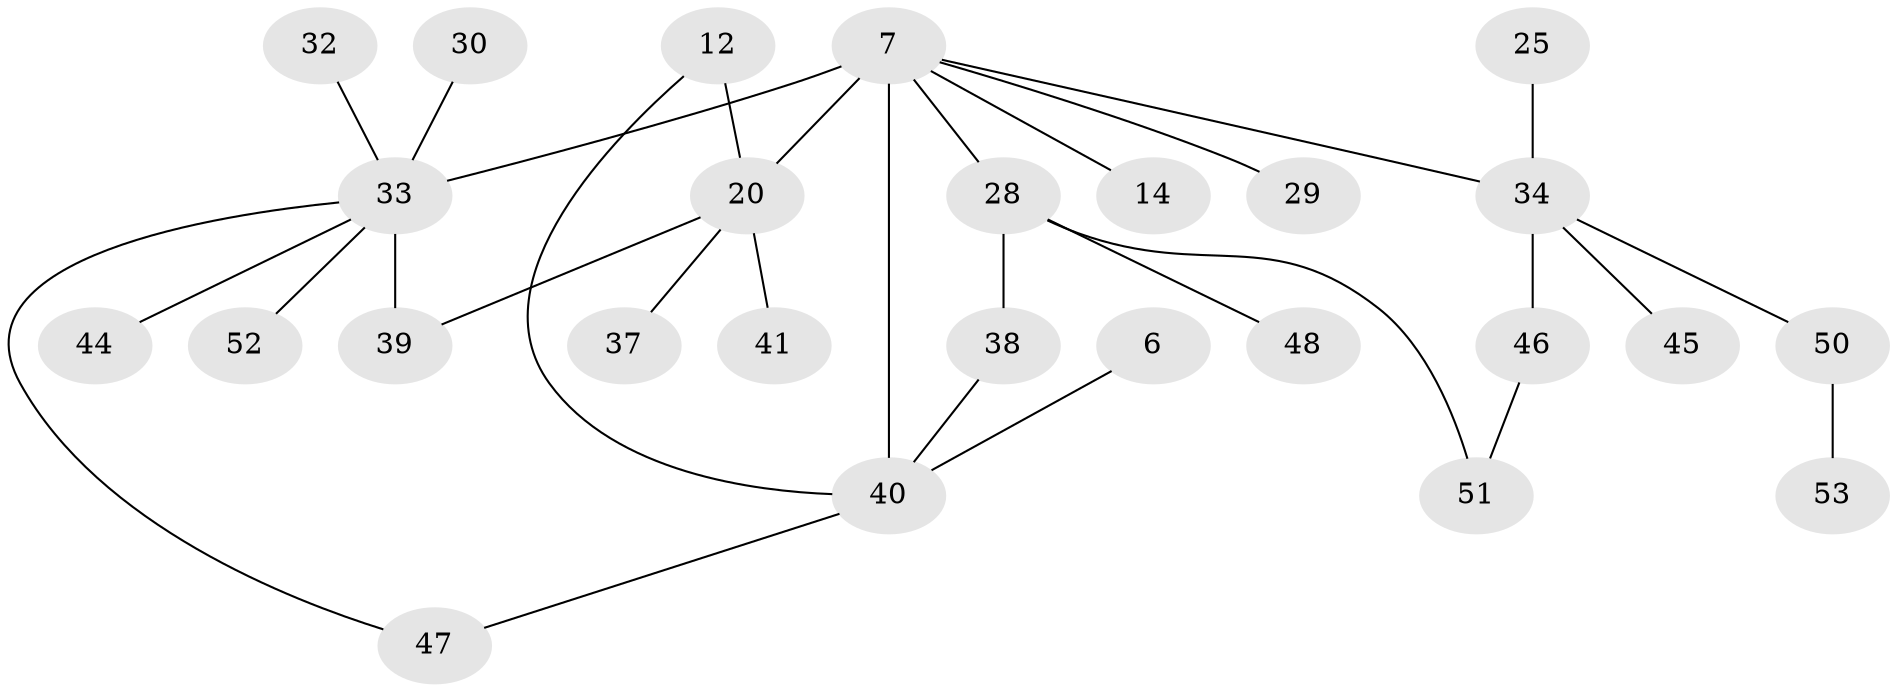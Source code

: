 // original degree distribution, {8: 0.018867924528301886, 4: 0.09433962264150944, 6: 0.03773584905660377, 3: 0.22641509433962265, 1: 0.3018867924528302, 2: 0.32075471698113206}
// Generated by graph-tools (version 1.1) at 2025/40/03/09/25 04:40:55]
// undirected, 26 vertices, 30 edges
graph export_dot {
graph [start="1"]
  node [color=gray90,style=filled];
  6;
  7 [super="+3"];
  12;
  14;
  20 [super="+19"];
  25 [super="+23"];
  28 [super="+21+11"];
  29;
  30;
  32;
  33 [super="+13+17"];
  34 [super="+15+27"];
  37;
  38 [super="+31"];
  39;
  40 [super="+10+35+26"];
  41;
  44 [super="+42"];
  45;
  46;
  47;
  48;
  50 [super="+49"];
  51;
  52;
  53;
  6 -- 40;
  7 -- 20 [weight=2];
  7 -- 14;
  7 -- 28 [weight=2];
  7 -- 29;
  7 -- 40 [weight=2];
  7 -- 33 [weight=3];
  7 -- 34 [weight=2];
  12 -- 40;
  12 -- 20;
  20 -- 37;
  20 -- 41;
  20 -- 39;
  25 -- 34;
  28 -- 48;
  28 -- 51;
  28 -- 38;
  30 -- 33;
  32 -- 33;
  33 -- 52;
  33 -- 39;
  33 -- 47;
  33 -- 44;
  34 -- 45;
  34 -- 46;
  34 -- 50;
  38 -- 40;
  40 -- 47;
  46 -- 51;
  50 -- 53;
}
